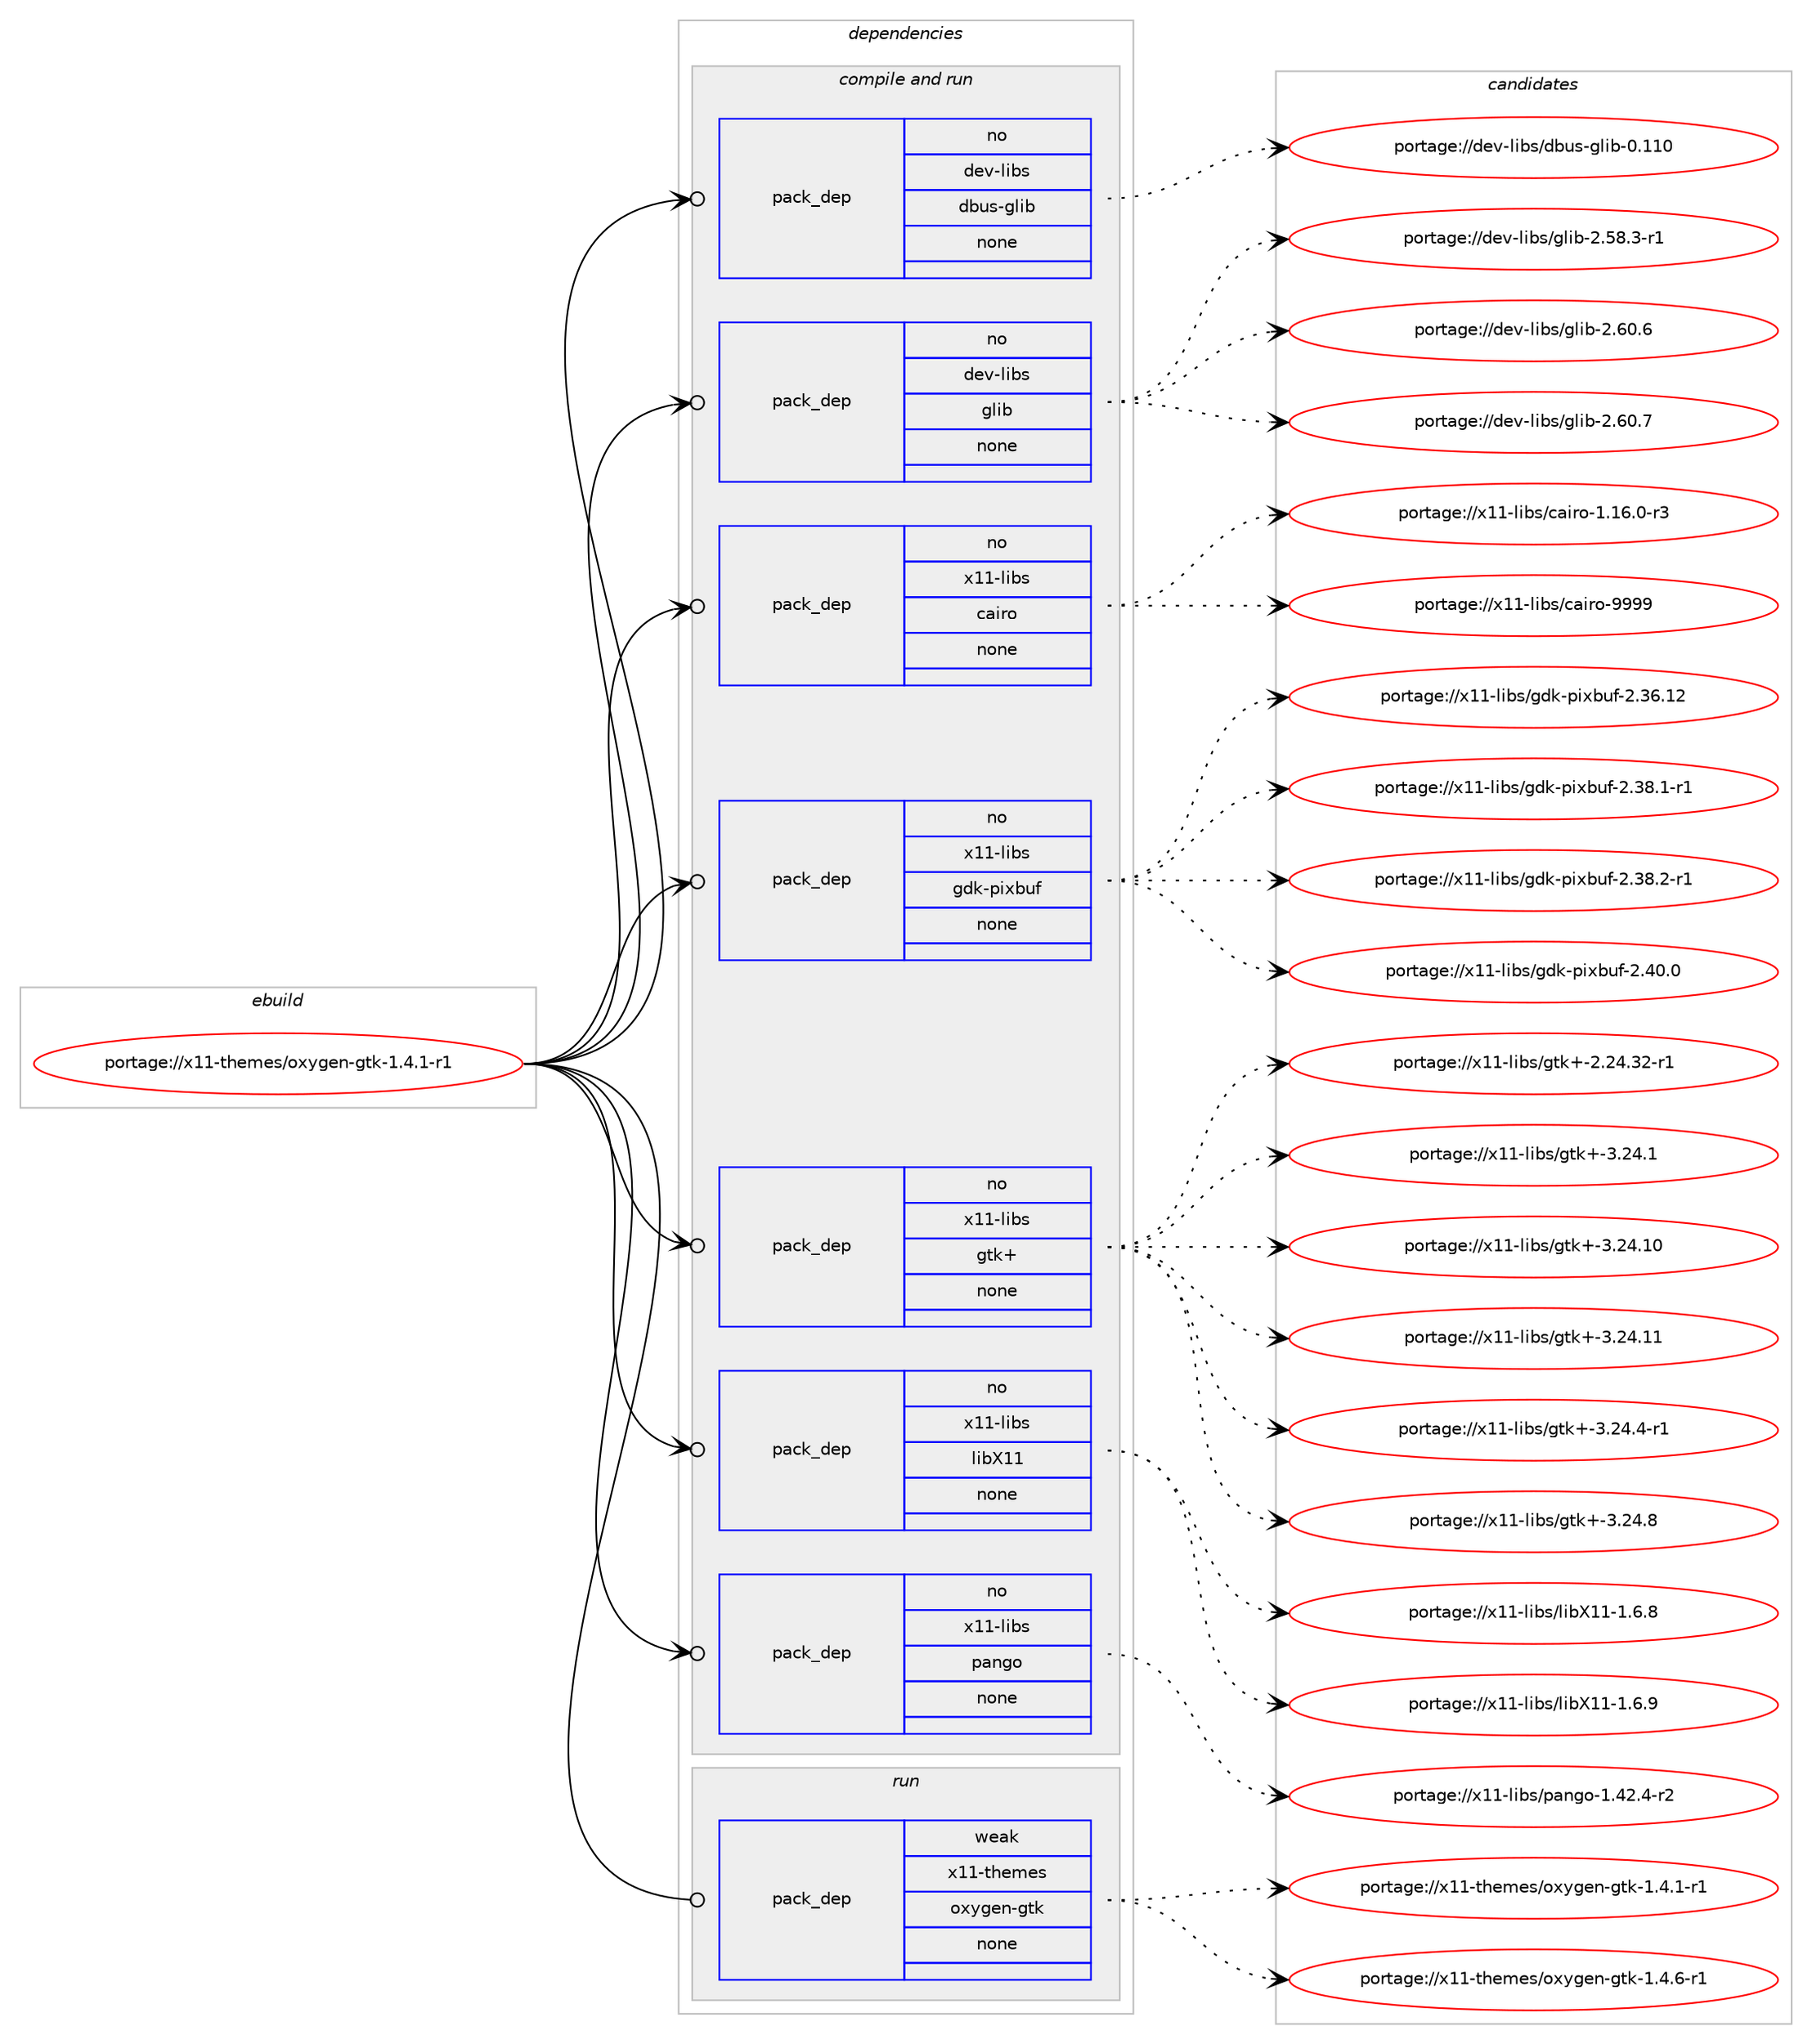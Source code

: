 digraph prolog {

# *************
# Graph options
# *************

newrank=true;
concentrate=true;
compound=true;
graph [rankdir=LR,fontname=Helvetica,fontsize=10,ranksep=1.5];#, ranksep=2.5, nodesep=0.2];
edge  [arrowhead=vee];
node  [fontname=Helvetica,fontsize=10];

# **********
# The ebuild
# **********

subgraph cluster_leftcol {
color=gray;
rank=same;
label=<<i>ebuild</i>>;
id [label="portage://x11-themes/oxygen-gtk-1.4.1-r1", color=red, width=4, href="../x11-themes/oxygen-gtk-1.4.1-r1.svg"];
}

# ****************
# The dependencies
# ****************

subgraph cluster_midcol {
color=gray;
label=<<i>dependencies</i>>;
subgraph cluster_compile {
fillcolor="#eeeeee";
style=filled;
label=<<i>compile</i>>;
}
subgraph cluster_compileandrun {
fillcolor="#eeeeee";
style=filled;
label=<<i>compile and run</i>>;
subgraph pack341120 {
dependency458438 [label=<<TABLE BORDER="0" CELLBORDER="1" CELLSPACING="0" CELLPADDING="4" WIDTH="220"><TR><TD ROWSPAN="6" CELLPADDING="30">pack_dep</TD></TR><TR><TD WIDTH="110">no</TD></TR><TR><TD>dev-libs</TD></TR><TR><TD>dbus-glib</TD></TR><TR><TD>none</TD></TR><TR><TD></TD></TR></TABLE>>, shape=none, color=blue];
}
id:e -> dependency458438:w [weight=20,style="solid",arrowhead="odotvee"];
subgraph pack341121 {
dependency458439 [label=<<TABLE BORDER="0" CELLBORDER="1" CELLSPACING="0" CELLPADDING="4" WIDTH="220"><TR><TD ROWSPAN="6" CELLPADDING="30">pack_dep</TD></TR><TR><TD WIDTH="110">no</TD></TR><TR><TD>dev-libs</TD></TR><TR><TD>glib</TD></TR><TR><TD>none</TD></TR><TR><TD></TD></TR></TABLE>>, shape=none, color=blue];
}
id:e -> dependency458439:w [weight=20,style="solid",arrowhead="odotvee"];
subgraph pack341122 {
dependency458440 [label=<<TABLE BORDER="0" CELLBORDER="1" CELLSPACING="0" CELLPADDING="4" WIDTH="220"><TR><TD ROWSPAN="6" CELLPADDING="30">pack_dep</TD></TR><TR><TD WIDTH="110">no</TD></TR><TR><TD>x11-libs</TD></TR><TR><TD>cairo</TD></TR><TR><TD>none</TD></TR><TR><TD></TD></TR></TABLE>>, shape=none, color=blue];
}
id:e -> dependency458440:w [weight=20,style="solid",arrowhead="odotvee"];
subgraph pack341123 {
dependency458441 [label=<<TABLE BORDER="0" CELLBORDER="1" CELLSPACING="0" CELLPADDING="4" WIDTH="220"><TR><TD ROWSPAN="6" CELLPADDING="30">pack_dep</TD></TR><TR><TD WIDTH="110">no</TD></TR><TR><TD>x11-libs</TD></TR><TR><TD>gdk-pixbuf</TD></TR><TR><TD>none</TD></TR><TR><TD></TD></TR></TABLE>>, shape=none, color=blue];
}
id:e -> dependency458441:w [weight=20,style="solid",arrowhead="odotvee"];
subgraph pack341124 {
dependency458442 [label=<<TABLE BORDER="0" CELLBORDER="1" CELLSPACING="0" CELLPADDING="4" WIDTH="220"><TR><TD ROWSPAN="6" CELLPADDING="30">pack_dep</TD></TR><TR><TD WIDTH="110">no</TD></TR><TR><TD>x11-libs</TD></TR><TR><TD>gtk+</TD></TR><TR><TD>none</TD></TR><TR><TD></TD></TR></TABLE>>, shape=none, color=blue];
}
id:e -> dependency458442:w [weight=20,style="solid",arrowhead="odotvee"];
subgraph pack341125 {
dependency458443 [label=<<TABLE BORDER="0" CELLBORDER="1" CELLSPACING="0" CELLPADDING="4" WIDTH="220"><TR><TD ROWSPAN="6" CELLPADDING="30">pack_dep</TD></TR><TR><TD WIDTH="110">no</TD></TR><TR><TD>x11-libs</TD></TR><TR><TD>libX11</TD></TR><TR><TD>none</TD></TR><TR><TD></TD></TR></TABLE>>, shape=none, color=blue];
}
id:e -> dependency458443:w [weight=20,style="solid",arrowhead="odotvee"];
subgraph pack341126 {
dependency458444 [label=<<TABLE BORDER="0" CELLBORDER="1" CELLSPACING="0" CELLPADDING="4" WIDTH="220"><TR><TD ROWSPAN="6" CELLPADDING="30">pack_dep</TD></TR><TR><TD WIDTH="110">no</TD></TR><TR><TD>x11-libs</TD></TR><TR><TD>pango</TD></TR><TR><TD>none</TD></TR><TR><TD></TD></TR></TABLE>>, shape=none, color=blue];
}
id:e -> dependency458444:w [weight=20,style="solid",arrowhead="odotvee"];
}
subgraph cluster_run {
fillcolor="#eeeeee";
style=filled;
label=<<i>run</i>>;
subgraph pack341127 {
dependency458445 [label=<<TABLE BORDER="0" CELLBORDER="1" CELLSPACING="0" CELLPADDING="4" WIDTH="220"><TR><TD ROWSPAN="6" CELLPADDING="30">pack_dep</TD></TR><TR><TD WIDTH="110">weak</TD></TR><TR><TD>x11-themes</TD></TR><TR><TD>oxygen-gtk</TD></TR><TR><TD>none</TD></TR><TR><TD></TD></TR></TABLE>>, shape=none, color=blue];
}
id:e -> dependency458445:w [weight=20,style="solid",arrowhead="odot"];
}
}

# **************
# The candidates
# **************

subgraph cluster_choices {
rank=same;
color=gray;
label=<<i>candidates</i>>;

subgraph choice341120 {
color=black;
nodesep=1;
choiceportage100101118451081059811547100981171154510310810598454846494948 [label="portage://dev-libs/dbus-glib-0.110", color=red, width=4,href="../dev-libs/dbus-glib-0.110.svg"];
dependency458438:e -> choiceportage100101118451081059811547100981171154510310810598454846494948:w [style=dotted,weight="100"];
}
subgraph choice341121 {
color=black;
nodesep=1;
choiceportage10010111845108105981154710310810598455046535646514511449 [label="portage://dev-libs/glib-2.58.3-r1", color=red, width=4,href="../dev-libs/glib-2.58.3-r1.svg"];
choiceportage1001011184510810598115471031081059845504654484654 [label="portage://dev-libs/glib-2.60.6", color=red, width=4,href="../dev-libs/glib-2.60.6.svg"];
choiceportage1001011184510810598115471031081059845504654484655 [label="portage://dev-libs/glib-2.60.7", color=red, width=4,href="../dev-libs/glib-2.60.7.svg"];
dependency458439:e -> choiceportage10010111845108105981154710310810598455046535646514511449:w [style=dotted,weight="100"];
dependency458439:e -> choiceportage1001011184510810598115471031081059845504654484654:w [style=dotted,weight="100"];
dependency458439:e -> choiceportage1001011184510810598115471031081059845504654484655:w [style=dotted,weight="100"];
}
subgraph choice341122 {
color=black;
nodesep=1;
choiceportage12049494510810598115479997105114111454946495446484511451 [label="portage://x11-libs/cairo-1.16.0-r3", color=red, width=4,href="../x11-libs/cairo-1.16.0-r3.svg"];
choiceportage120494945108105981154799971051141114557575757 [label="portage://x11-libs/cairo-9999", color=red, width=4,href="../x11-libs/cairo-9999.svg"];
dependency458440:e -> choiceportage12049494510810598115479997105114111454946495446484511451:w [style=dotted,weight="100"];
dependency458440:e -> choiceportage120494945108105981154799971051141114557575757:w [style=dotted,weight="100"];
}
subgraph choice341123 {
color=black;
nodesep=1;
choiceportage120494945108105981154710310010745112105120981171024550465154464950 [label="portage://x11-libs/gdk-pixbuf-2.36.12", color=red, width=4,href="../x11-libs/gdk-pixbuf-2.36.12.svg"];
choiceportage12049494510810598115471031001074511210512098117102455046515646494511449 [label="portage://x11-libs/gdk-pixbuf-2.38.1-r1", color=red, width=4,href="../x11-libs/gdk-pixbuf-2.38.1-r1.svg"];
choiceportage12049494510810598115471031001074511210512098117102455046515646504511449 [label="portage://x11-libs/gdk-pixbuf-2.38.2-r1", color=red, width=4,href="../x11-libs/gdk-pixbuf-2.38.2-r1.svg"];
choiceportage1204949451081059811547103100107451121051209811710245504652484648 [label="portage://x11-libs/gdk-pixbuf-2.40.0", color=red, width=4,href="../x11-libs/gdk-pixbuf-2.40.0.svg"];
dependency458441:e -> choiceportage120494945108105981154710310010745112105120981171024550465154464950:w [style=dotted,weight="100"];
dependency458441:e -> choiceportage12049494510810598115471031001074511210512098117102455046515646494511449:w [style=dotted,weight="100"];
dependency458441:e -> choiceportage12049494510810598115471031001074511210512098117102455046515646504511449:w [style=dotted,weight="100"];
dependency458441:e -> choiceportage1204949451081059811547103100107451121051209811710245504652484648:w [style=dotted,weight="100"];
}
subgraph choice341124 {
color=black;
nodesep=1;
choiceportage12049494510810598115471031161074345504650524651504511449 [label="portage://x11-libs/gtk+-2.24.32-r1", color=red, width=4,href="../x11-libs/gtk+-2.24.32-r1.svg"];
choiceportage12049494510810598115471031161074345514650524649 [label="portage://x11-libs/gtk+-3.24.1", color=red, width=4,href="../x11-libs/gtk+-3.24.1.svg"];
choiceportage1204949451081059811547103116107434551465052464948 [label="portage://x11-libs/gtk+-3.24.10", color=red, width=4,href="../x11-libs/gtk+-3.24.10.svg"];
choiceportage1204949451081059811547103116107434551465052464949 [label="portage://x11-libs/gtk+-3.24.11", color=red, width=4,href="../x11-libs/gtk+-3.24.11.svg"];
choiceportage120494945108105981154710311610743455146505246524511449 [label="portage://x11-libs/gtk+-3.24.4-r1", color=red, width=4,href="../x11-libs/gtk+-3.24.4-r1.svg"];
choiceportage12049494510810598115471031161074345514650524656 [label="portage://x11-libs/gtk+-3.24.8", color=red, width=4,href="../x11-libs/gtk+-3.24.8.svg"];
dependency458442:e -> choiceportage12049494510810598115471031161074345504650524651504511449:w [style=dotted,weight="100"];
dependency458442:e -> choiceportage12049494510810598115471031161074345514650524649:w [style=dotted,weight="100"];
dependency458442:e -> choiceportage1204949451081059811547103116107434551465052464948:w [style=dotted,weight="100"];
dependency458442:e -> choiceportage1204949451081059811547103116107434551465052464949:w [style=dotted,weight="100"];
dependency458442:e -> choiceportage120494945108105981154710311610743455146505246524511449:w [style=dotted,weight="100"];
dependency458442:e -> choiceportage12049494510810598115471031161074345514650524656:w [style=dotted,weight="100"];
}
subgraph choice341125 {
color=black;
nodesep=1;
choiceportage120494945108105981154710810598884949454946544656 [label="portage://x11-libs/libX11-1.6.8", color=red, width=4,href="../x11-libs/libX11-1.6.8.svg"];
choiceportage120494945108105981154710810598884949454946544657 [label="portage://x11-libs/libX11-1.6.9", color=red, width=4,href="../x11-libs/libX11-1.6.9.svg"];
dependency458443:e -> choiceportage120494945108105981154710810598884949454946544656:w [style=dotted,weight="100"];
dependency458443:e -> choiceportage120494945108105981154710810598884949454946544657:w [style=dotted,weight="100"];
}
subgraph choice341126 {
color=black;
nodesep=1;
choiceportage120494945108105981154711297110103111454946525046524511450 [label="portage://x11-libs/pango-1.42.4-r2", color=red, width=4,href="../x11-libs/pango-1.42.4-r2.svg"];
dependency458444:e -> choiceportage120494945108105981154711297110103111454946525046524511450:w [style=dotted,weight="100"];
}
subgraph choice341127 {
color=black;
nodesep=1;
choiceportage12049494511610410110910111547111120121103101110451031161074549465246494511449 [label="portage://x11-themes/oxygen-gtk-1.4.1-r1", color=red, width=4,href="../x11-themes/oxygen-gtk-1.4.1-r1.svg"];
choiceportage12049494511610410110910111547111120121103101110451031161074549465246544511449 [label="portage://x11-themes/oxygen-gtk-1.4.6-r1", color=red, width=4,href="../x11-themes/oxygen-gtk-1.4.6-r1.svg"];
dependency458445:e -> choiceportage12049494511610410110910111547111120121103101110451031161074549465246494511449:w [style=dotted,weight="100"];
dependency458445:e -> choiceportage12049494511610410110910111547111120121103101110451031161074549465246544511449:w [style=dotted,weight="100"];
}
}

}
